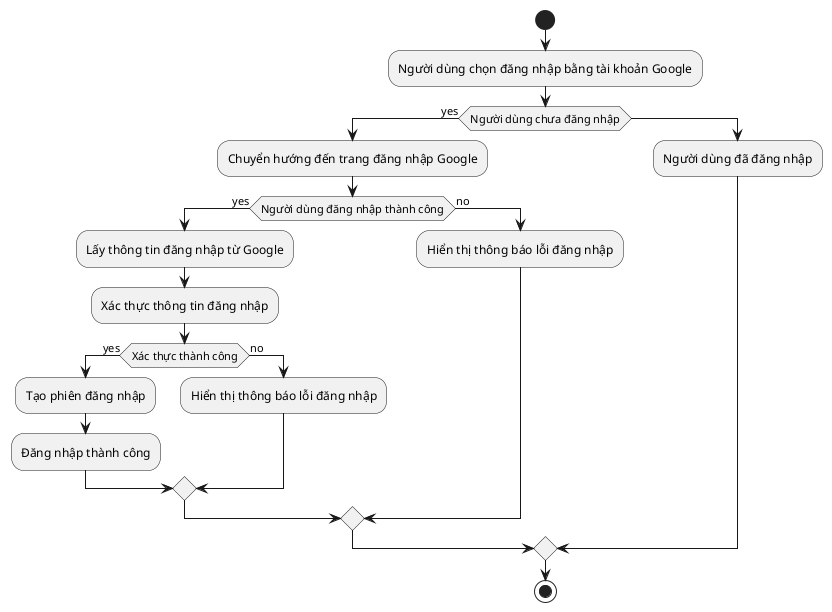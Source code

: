 @startuml activity_login

start
:Người dùng chọn đăng nhập bằng tài khoản Google;
if (Người dùng chưa đăng nhập) then (yes)
    :Chuyển hướng đến trang đăng nhập Google;
    if (Người dùng đăng nhập thành công) then (yes)
        :Lấy thông tin đăng nhập từ Google;
        :Xác thực thông tin đăng nhập;
        if (Xác thực thành công) then (yes)
            :Tạo phiên đăng nhập;
            :Đăng nhập thành công;
        else (no)
            :Hiển thị thông báo lỗi đăng nhập;
        endif
    else (no)
        :Hiển thị thông báo lỗi đăng nhập;
    endif
else
    :Người dùng đã đăng nhập;
endif

stop

@enduml
